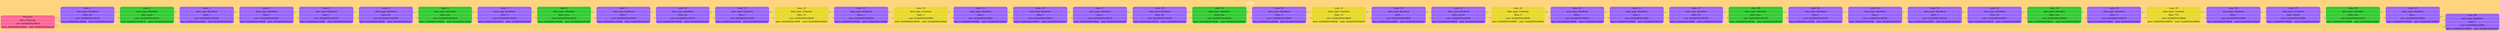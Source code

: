 digraph G
{
charset="latin1";
label="List";
 labelloc="t";
 fontsize=30
 fontname="DejaVu Sans";
 fontcolor="#FFFFFF"

rankdir=LR; splines=ortho; size="200,300"; bgcolor="#ffd480";
{ node_0x5bd593e390c0 [shape = record; style="rounded, filled", fillcolor="#ff6699", color="#FFE9C7", label=" { Phantom } | {data: Phantom } | { curr: 0x5bd593e390c0 } | { { prev: 0x5bd593e39990 } | { next: 0x5bd593e39130 } }  "] 
}
node_0x5bd593e39130 [shape = record; style="rounded, filled", fillcolor="#9966FF", color="#FFE9C7", label=" { num: 0 } | { data_type: KeyWord } | {data: int } | { curr: 0x5bd593e39130 } | { { prev: 0x5bd593e390c0 } | { next: 0x5bd593e391a0 } }  "] 
node_0x5bd593e391a0 [shape = record; style="rounded, filled", fillcolor="#34cb34", color="#FFE9C7", label=" { num: 1 } | { data_type: Identifier } | {data: main } | { curr: 0x5bd593e391a0 } | { { prev: 0x5bd593e39130 } | { next: 0x5bd593e391d0 } }  "] 
node_0x5bd593e391d0 [shape = record; style="rounded, filled", fillcolor="#9966FF", color="#FFE9C7", label=" { num: 2 } | { data_type: KeyWord } | {data: &#x28; } | { curr: 0x5bd593e391d0 } | { { prev: 0x5bd593e391a0 } | { next: 0x5bd593e39200 } }  "] 
node_0x5bd593e39200 [shape = record; style="rounded, filled", fillcolor="#9966FF", color="#FFE9C7", label=" { num: 3 } | { data_type: KeyWord } | {data: &#x29; } | { curr: 0x5bd593e39200 } | { { prev: 0x5bd593e391d0 } | { next: 0x5bd593e39230 } }  "] 
node_0x5bd593e39230 [shape = record; style="rounded, filled", fillcolor="#9966FF", color="#FFE9C7", label=" { num: 4 } | { data_type: KeyWord } | {data: &#x7B; } | { curr: 0x5bd593e39230 } | { { prev: 0x5bd593e39200 } | { next: 0x5bd593e39260 } }  "] 
node_0x5bd593e39260 [shape = record; style="rounded, filled", fillcolor="#9966FF", color="#FFE9C7", label=" { num: 5 } | { data_type: KeyWord } | {data: int } | { curr: 0x5bd593e39260 } | { { prev: 0x5bd593e39230 } | { next: 0x5bd593e392c0 } }  "] 
node_0x5bd593e392c0 [shape = record; style="rounded, filled", fillcolor="#34cb34", color="#FFE9C7", label=" { num: 6 } | { data_type: Identifier } | {data: one } | { curr: 0x5bd593e392c0 } | { { prev: 0x5bd593e39260 } | { next: 0x5bd593e392f0 } }  "] 
node_0x5bd593e392f0 [shape = record; style="rounded, filled", fillcolor="#9966FF", color="#FFE9C7", label=" { num: 7 } | { data_type: KeyWord } | {data: &#x3D; } | { curr: 0x5bd593e392f0 } | { { prev: 0x5bd593e392c0 } | { next: 0x5bd593e39360 } }  "] 
node_0x5bd593e39360 [shape = record; style="rounded, filled", fillcolor="#34cb34", color="#FFE9C7", label=" { num: 8 } | { data_type: Identifier } | {data: func } | { curr: 0x5bd593e39360 } | { { prev: 0x5bd593e392f0 } | { next: 0x5bd593e39390 } }  "] 
node_0x5bd593e39390 [shape = record; style="rounded, filled", fillcolor="#9966FF", color="#FFE9C7", label=" { num: 9 } | { data_type: KeyWord } | {data: &#x28; } | { curr: 0x5bd593e39390 } | { { prev: 0x5bd593e39360 } | { next: 0x5bd593e393c0 } }  "] 
node_0x5bd593e393c0 [shape = record; style="rounded, filled", fillcolor="#9966FF", color="#FFE9C7", label=" { num: 10 } | { data_type: KeyWord } | {data: sin } | { curr: 0x5bd593e393c0 } | { { prev: 0x5bd593e39390 } | { next: 0x5bd593e393f0 } }  "] 
node_0x5bd593e393f0 [shape = record; style="rounded, filled", fillcolor="#9966FF", color="#FFE9C7", label=" { num: 11 } | { data_type: KeyWord } | {data: &#x28; } | { curr: 0x5bd593e393f0 } | { { prev: 0x5bd593e393c0 } | { next: 0x5bd593e39420 } }  "] 
node_0x5bd593e39420 [shape = record; style="rounded, filled", fillcolor="#e8d92e", color="#FFE9C7", label=" { num: 12 } | { data_type: Constant } | {data: 15 } | { curr: 0x5bd593e39420 } | { { prev: 0x5bd593e393f0 } | { next: 0x5bd593e39450 } }  "] 
node_0x5bd593e39450 [shape = record; style="rounded, filled", fillcolor="#9966FF", color="#FFE9C7", label=" { num: 13 } | { data_type: KeyWord } | {data: &#x2B; } | { curr: 0x5bd593e39450 } | { { prev: 0x5bd593e39420 } | { next: 0x5bd593e39480 } }  "] 
node_0x5bd593e39480 [shape = record; style="rounded, filled", fillcolor="#e8d92e", color="#FFE9C7", label=" { num: 14 } | { data_type: Constant } | {data: 1 } | { curr: 0x5bd593e39480 } | { { prev: 0x5bd593e39450 } | { next: 0x5bd593e394b0 } }  "] 
node_0x5bd593e394b0 [shape = record; style="rounded, filled", fillcolor="#9966FF", color="#FFE9C7", label=" { num: 15 } | { data_type: KeyWord } | {data: &#x29; } | { curr: 0x5bd593e394b0 } | { { prev: 0x5bd593e39480 } | { next: 0x5bd593e394e0 } }  "] 
node_0x5bd593e394e0 [shape = record; style="rounded, filled", fillcolor="#9966FF", color="#FFE9C7", label=" { num: 16 } | { data_type: KeyWord } | {data: &#x29; } | { curr: 0x5bd593e394e0 } | { { prev: 0x5bd593e394b0 } | { next: 0x5bd593e39510 } }  "] 
node_0x5bd593e39510 [shape = record; style="rounded, filled", fillcolor="#9966FF", color="#FFE9C7", label=" { num: 17 } | { data_type: KeyWord } | {data: &#x3B; } | { curr: 0x5bd593e39510 } | { { prev: 0x5bd593e394e0 } | { next: 0x5bd593e39540 } }  "] 
node_0x5bd593e39540 [shape = record; style="rounded, filled", fillcolor="#9966FF", color="#FFE9C7", label=" { num: 18 } | { data_type: KeyWord } | {data: int } | { curr: 0x5bd593e39540 } | { { prev: 0x5bd593e39510 } | { next: 0x5bd593e395a0 } }  "] 
node_0x5bd593e395a0 [shape = record; style="rounded, filled", fillcolor="#34cb34", color="#FFE9C7", label=" { num: 19 } | { data_type: Identifier } | {data: two } | { curr: 0x5bd593e395a0 } | { { prev: 0x5bd593e39540 } | { next: 0x5bd593e395d0 } }  "] 
node_0x5bd593e395d0 [shape = record; style="rounded, filled", fillcolor="#9966FF", color="#FFE9C7", label=" { num: 20 } | { data_type: KeyWord } | {data: &#x3D; } | { curr: 0x5bd593e395d0 } | { { prev: 0x5bd593e395a0 } | { next: 0x5bd593e39600 } }  "] 
node_0x5bd593e39600 [shape = record; style="rounded, filled", fillcolor="#e8d92e", color="#FFE9C7", label=" { num: 21 } | { data_type: Constant } | {data: 15 } | { curr: 0x5bd593e39600 } | { { prev: 0x5bd593e395d0 } | { next: 0x5bd593e39630 } }  "] 
node_0x5bd593e39630 [shape = record; style="rounded, filled", fillcolor="#9966FF", color="#FFE9C7", label=" { num: 22 } | { data_type: KeyWord } | {data: &#x3B; } | { curr: 0x5bd593e39630 } | { { prev: 0x5bd593e39600 } | { next: 0x5bd593e39660 } }  "] 
node_0x5bd593e39660 [shape = record; style="rounded, filled", fillcolor="#9966FF", color="#FFE9C7", label=" { num: 23 } | { data_type: KeyWord } | {data: return } | { curr: 0x5bd593e39660 } | { { prev: 0x5bd593e39630 } | { next: 0x5bd593e39690 } }  "] 
node_0x5bd593e39690 [shape = record; style="rounded, filled", fillcolor="#e8d92e", color="#FFE9C7", label=" { num: 24 } | { data_type: Constant } | {data: 0 } | { curr: 0x5bd593e39690 } | { { prev: 0x5bd593e39660 } | { next: 0x5bd593e396c0 } }  "] 
node_0x5bd593e396c0 [shape = record; style="rounded, filled", fillcolor="#9966FF", color="#FFE9C7", label=" { num: 25 } | { data_type: KeyWord } | {data: &#x3B; } | { curr: 0x5bd593e396c0 } | { { prev: 0x5bd593e39690 } | { next: 0x5bd593e396f0 } }  "] 
node_0x5bd593e396f0 [shape = record; style="rounded, filled", fillcolor="#9966FF", color="#FFE9C7", label=" { num: 26 } | { data_type: KeyWord } | {data: &#x7D; } | { curr: 0x5bd593e396f0 } | { { prev: 0x5bd593e396c0 } | { next: 0x5bd593e39720 } }  "] 
node_0x5bd593e39720 [shape = record; style="rounded, filled", fillcolor="#9966FF", color="#FFE9C7", label=" { num: 27 } | { data_type: KeyWord } | {data: int } | { curr: 0x5bd593e39720 } | { { prev: 0x5bd593e396f0 } | { next: 0x5bd593e39750 } }  "] 
node_0x5bd593e39750 [shape = record; style="rounded, filled", fillcolor="#34cb34", color="#FFE9C7", label=" { num: 28 } | { data_type: Identifier } | {data: func } | { curr: 0x5bd593e39750 } | { { prev: 0x5bd593e39720 } | { next: 0x5bd593e39780 } }  "] 
node_0x5bd593e39780 [shape = record; style="rounded, filled", fillcolor="#9966FF", color="#FFE9C7", label=" { num: 29 } | { data_type: KeyWord } | {data: &#x28; } | { curr: 0x5bd593e39780 } | { { prev: 0x5bd593e39750 } | { next: 0x5bd593e397b0 } }  "] 
node_0x5bd593e397b0 [shape = record; style="rounded, filled", fillcolor="#9966FF", color="#FFE9C7", label=" { num: 30 } | { data_type: KeyWord } | {data: &#x29; } | { curr: 0x5bd593e397b0 } | { { prev: 0x5bd593e39780 } | { next: 0x5bd593e397e0 } }  "] 
node_0x5bd593e397e0 [shape = record; style="rounded, filled", fillcolor="#9966FF", color="#FFE9C7", label=" { num: 31 } | { data_type: KeyWord } | {data: &#x7B; } | { curr: 0x5bd593e397e0 } | { { prev: 0x5bd593e397b0 } | { next: 0x5bd593e39810 } }  "] 
node_0x5bd593e39810 [shape = record; style="rounded, filled", fillcolor="#9966FF", color="#FFE9C7", label=" { num: 32 } | { data_type: KeyWord } | {data: int } | { curr: 0x5bd593e39810 } | { { prev: 0x5bd593e397e0 } | { next: 0x5bd593e39840 } }  "] 
node_0x5bd593e39840 [shape = record; style="rounded, filled", fillcolor="#34cb34", color="#FFE9C7", label=" { num: 33 } | { data_type: Identifier } | {data: two } | { curr: 0x5bd593e39840 } | { { prev: 0x5bd593e39810 } | { next: 0x5bd593e39870 } }  "] 
node_0x5bd593e39870 [shape = record; style="rounded, filled", fillcolor="#9966FF", color="#FFE9C7", label=" { num: 34 } | { data_type: KeyWord } | {data: &#x3D; } | { curr: 0x5bd593e39870 } | { { prev: 0x5bd593e39840 } | { next: 0x5bd593e398a0 } }  "] 
node_0x5bd593e398a0 [shape = record; style="rounded, filled", fillcolor="#e8d92e", color="#FFE9C7", label=" { num: 35 } | { data_type: Constant } | {data: 753 } | { curr: 0x5bd593e398a0 } | { { prev: 0x5bd593e39870 } | { next: 0x5bd593e398d0 } }  "] 
node_0x5bd593e398d0 [shape = record; style="rounded, filled", fillcolor="#9966FF", color="#FFE9C7", label=" { num: 36 } | { data_type: KeyWord } | {data: &#x3B; } | { curr: 0x5bd593e398d0 } | { { prev: 0x5bd593e398a0 } | { next: 0x5bd593e39900 } }  "] 
node_0x5bd593e39900 [shape = record; style="rounded, filled", fillcolor="#9966FF", color="#FFE9C7", label=" { num: 37 } | { data_type: KeyWord } | {data: return } | { curr: 0x5bd593e39900 } | { { prev: 0x5bd593e398d0 } | { next: 0x5bd593e39930 } }  "] 
node_0x5bd593e39930 [shape = record; style="rounded, filled", fillcolor="#34cb34", color="#FFE9C7", label=" { num: 38 } | { data_type: Identifier } | {data: two } | { curr: 0x5bd593e39930 } | { { prev: 0x5bd593e39900 } | { next: 0x5bd593e39960 } }  "] 
node_0x5bd593e39960 [shape = record; style="rounded, filled", fillcolor="#9966FF", color="#FFE9C7", label=" { num: 39 } | { data_type: KeyWord } | {data: &#x3B; } | { curr: 0x5bd593e39960 } | { { prev: 0x5bd593e39930 } | { next: 0x5bd593e39990 } }  "] 
node_0x5bd593e39990 [shape = record; style="rounded, filled", fillcolor="#9966FF", color="#FFE9C7", label=" { num: 40 } | { data_type: KeyWord } | {data: &#x7D; } | { curr: 0x5bd593e39990 } | { { prev: 0x5bd593e39960 } | { next: 0x5bd593e390c0 } }  "] 

node_0x5bd593e390c0 -> node_0x5bd593e39130 [color ="#ff6699"];
node_0x5bd593e390c0 -> node_0x5bd593e39990 [color ="#34cb34"];
node_0x5bd593e39130 -> node_0x5bd593e391a0 [color ="#ff6699"];
node_0x5bd593e39130 -> node_0x5bd593e390c0 [color ="#34cb34"];
node_0x5bd593e391a0 -> node_0x5bd593e391d0 [color ="#ff6699"];
node_0x5bd593e391a0 -> node_0x5bd593e39130 [color ="#34cb34"];
node_0x5bd593e391d0 -> node_0x5bd593e39200 [color ="#ff6699"];
node_0x5bd593e391d0 -> node_0x5bd593e391a0 [color ="#34cb34"];
node_0x5bd593e39200 -> node_0x5bd593e39230 [color ="#ff6699"];
node_0x5bd593e39200 -> node_0x5bd593e391d0 [color ="#34cb34"];
node_0x5bd593e39230 -> node_0x5bd593e39260 [color ="#ff6699"];
node_0x5bd593e39230 -> node_0x5bd593e39200 [color ="#34cb34"];
node_0x5bd593e39260 -> node_0x5bd593e392c0 [color ="#ff6699"];
node_0x5bd593e39260 -> node_0x5bd593e39230 [color ="#34cb34"];
node_0x5bd593e392c0 -> node_0x5bd593e392f0 [color ="#ff6699"];
node_0x5bd593e392c0 -> node_0x5bd593e39260 [color ="#34cb34"];
node_0x5bd593e392f0 -> node_0x5bd593e39360 [color ="#ff6699"];
node_0x5bd593e392f0 -> node_0x5bd593e392c0 [color ="#34cb34"];
node_0x5bd593e39360 -> node_0x5bd593e39390 [color ="#ff6699"];
node_0x5bd593e39360 -> node_0x5bd593e392f0 [color ="#34cb34"];
node_0x5bd593e39390 -> node_0x5bd593e393c0 [color ="#ff6699"];
node_0x5bd593e39390 -> node_0x5bd593e39360 [color ="#34cb34"];
node_0x5bd593e393c0 -> node_0x5bd593e393f0 [color ="#ff6699"];
node_0x5bd593e393c0 -> node_0x5bd593e39390 [color ="#34cb34"];
node_0x5bd593e393f0 -> node_0x5bd593e39420 [color ="#ff6699"];
node_0x5bd593e393f0 -> node_0x5bd593e393c0 [color ="#34cb34"];
node_0x5bd593e39420 -> node_0x5bd593e39450 [color ="#ff6699"];
node_0x5bd593e39420 -> node_0x5bd593e393f0 [color ="#34cb34"];
node_0x5bd593e39450 -> node_0x5bd593e39480 [color ="#ff6699"];
node_0x5bd593e39450 -> node_0x5bd593e39420 [color ="#34cb34"];
node_0x5bd593e39480 -> node_0x5bd593e394b0 [color ="#ff6699"];
node_0x5bd593e39480 -> node_0x5bd593e39450 [color ="#34cb34"];
node_0x5bd593e394b0 -> node_0x5bd593e394e0 [color ="#ff6699"];
node_0x5bd593e394b0 -> node_0x5bd593e39480 [color ="#34cb34"];
node_0x5bd593e394e0 -> node_0x5bd593e39510 [color ="#ff6699"];
node_0x5bd593e394e0 -> node_0x5bd593e394b0 [color ="#34cb34"];
node_0x5bd593e39510 -> node_0x5bd593e39540 [color ="#ff6699"];
node_0x5bd593e39510 -> node_0x5bd593e394e0 [color ="#34cb34"];
node_0x5bd593e39540 -> node_0x5bd593e395a0 [color ="#ff6699"];
node_0x5bd593e39540 -> node_0x5bd593e39510 [color ="#34cb34"];
node_0x5bd593e395a0 -> node_0x5bd593e395d0 [color ="#ff6699"];
node_0x5bd593e395a0 -> node_0x5bd593e39540 [color ="#34cb34"];
node_0x5bd593e395d0 -> node_0x5bd593e39600 [color ="#ff6699"];
node_0x5bd593e395d0 -> node_0x5bd593e395a0 [color ="#34cb34"];
node_0x5bd593e39600 -> node_0x5bd593e39630 [color ="#ff6699"];
node_0x5bd593e39600 -> node_0x5bd593e395d0 [color ="#34cb34"];
node_0x5bd593e39630 -> node_0x5bd593e39660 [color ="#ff6699"];
node_0x5bd593e39630 -> node_0x5bd593e39600 [color ="#34cb34"];
node_0x5bd593e39660 -> node_0x5bd593e39690 [color ="#ff6699"];
node_0x5bd593e39660 -> node_0x5bd593e39630 [color ="#34cb34"];
node_0x5bd593e39690 -> node_0x5bd593e396c0 [color ="#ff6699"];
node_0x5bd593e39690 -> node_0x5bd593e39660 [color ="#34cb34"];
node_0x5bd593e396c0 -> node_0x5bd593e396f0 [color ="#ff6699"];
node_0x5bd593e396c0 -> node_0x5bd593e39690 [color ="#34cb34"];
node_0x5bd593e396f0 -> node_0x5bd593e39720 [color ="#ff6699"];
node_0x5bd593e396f0 -> node_0x5bd593e396c0 [color ="#34cb34"];
node_0x5bd593e39720 -> node_0x5bd593e39750 [color ="#ff6699"];
node_0x5bd593e39720 -> node_0x5bd593e396f0 [color ="#34cb34"];
node_0x5bd593e39750 -> node_0x5bd593e39780 [color ="#ff6699"];
node_0x5bd593e39750 -> node_0x5bd593e39720 [color ="#34cb34"];
node_0x5bd593e39780 -> node_0x5bd593e397b0 [color ="#ff6699"];
node_0x5bd593e39780 -> node_0x5bd593e39750 [color ="#34cb34"];
node_0x5bd593e397b0 -> node_0x5bd593e397e0 [color ="#ff6699"];
node_0x5bd593e397b0 -> node_0x5bd593e39780 [color ="#34cb34"];
node_0x5bd593e397e0 -> node_0x5bd593e39810 [color ="#ff6699"];
node_0x5bd593e397e0 -> node_0x5bd593e397b0 [color ="#34cb34"];
node_0x5bd593e39810 -> node_0x5bd593e39840 [color ="#ff6699"];
node_0x5bd593e39810 -> node_0x5bd593e397e0 [color ="#34cb34"];
node_0x5bd593e39840 -> node_0x5bd593e39870 [color ="#ff6699"];
node_0x5bd593e39840 -> node_0x5bd593e39810 [color ="#34cb34"];
node_0x5bd593e39870 -> node_0x5bd593e398a0 [color ="#ff6699"];
node_0x5bd593e39870 -> node_0x5bd593e39840 [color ="#34cb34"];
node_0x5bd593e398a0 -> node_0x5bd593e398d0 [color ="#ff6699"];
node_0x5bd593e398a0 -> node_0x5bd593e39870 [color ="#34cb34"];
node_0x5bd593e398d0 -> node_0x5bd593e39900 [color ="#ff6699"];
node_0x5bd593e398d0 -> node_0x5bd593e398a0 [color ="#34cb34"];
node_0x5bd593e39900 -> node_0x5bd593e39930 [color ="#ff6699"];
node_0x5bd593e39900 -> node_0x5bd593e398d0 [color ="#34cb34"];
node_0x5bd593e39930 -> node_0x5bd593e39960 [color ="#ff6699"];
node_0x5bd593e39930 -> node_0x5bd593e39900 [color ="#34cb34"];
node_0x5bd593e39960 -> node_0x5bd593e39990 [color ="#ff6699"];
node_0x5bd593e39960 -> node_0x5bd593e39930 [color ="#34cb34"];
node_0x5bd593e39990 -> node_0x5bd593e390c0 [color ="#ff6699"];
node_0x5bd593e39990 -> node_0x5bd593e39960 [color ="#34cb34"];

}
